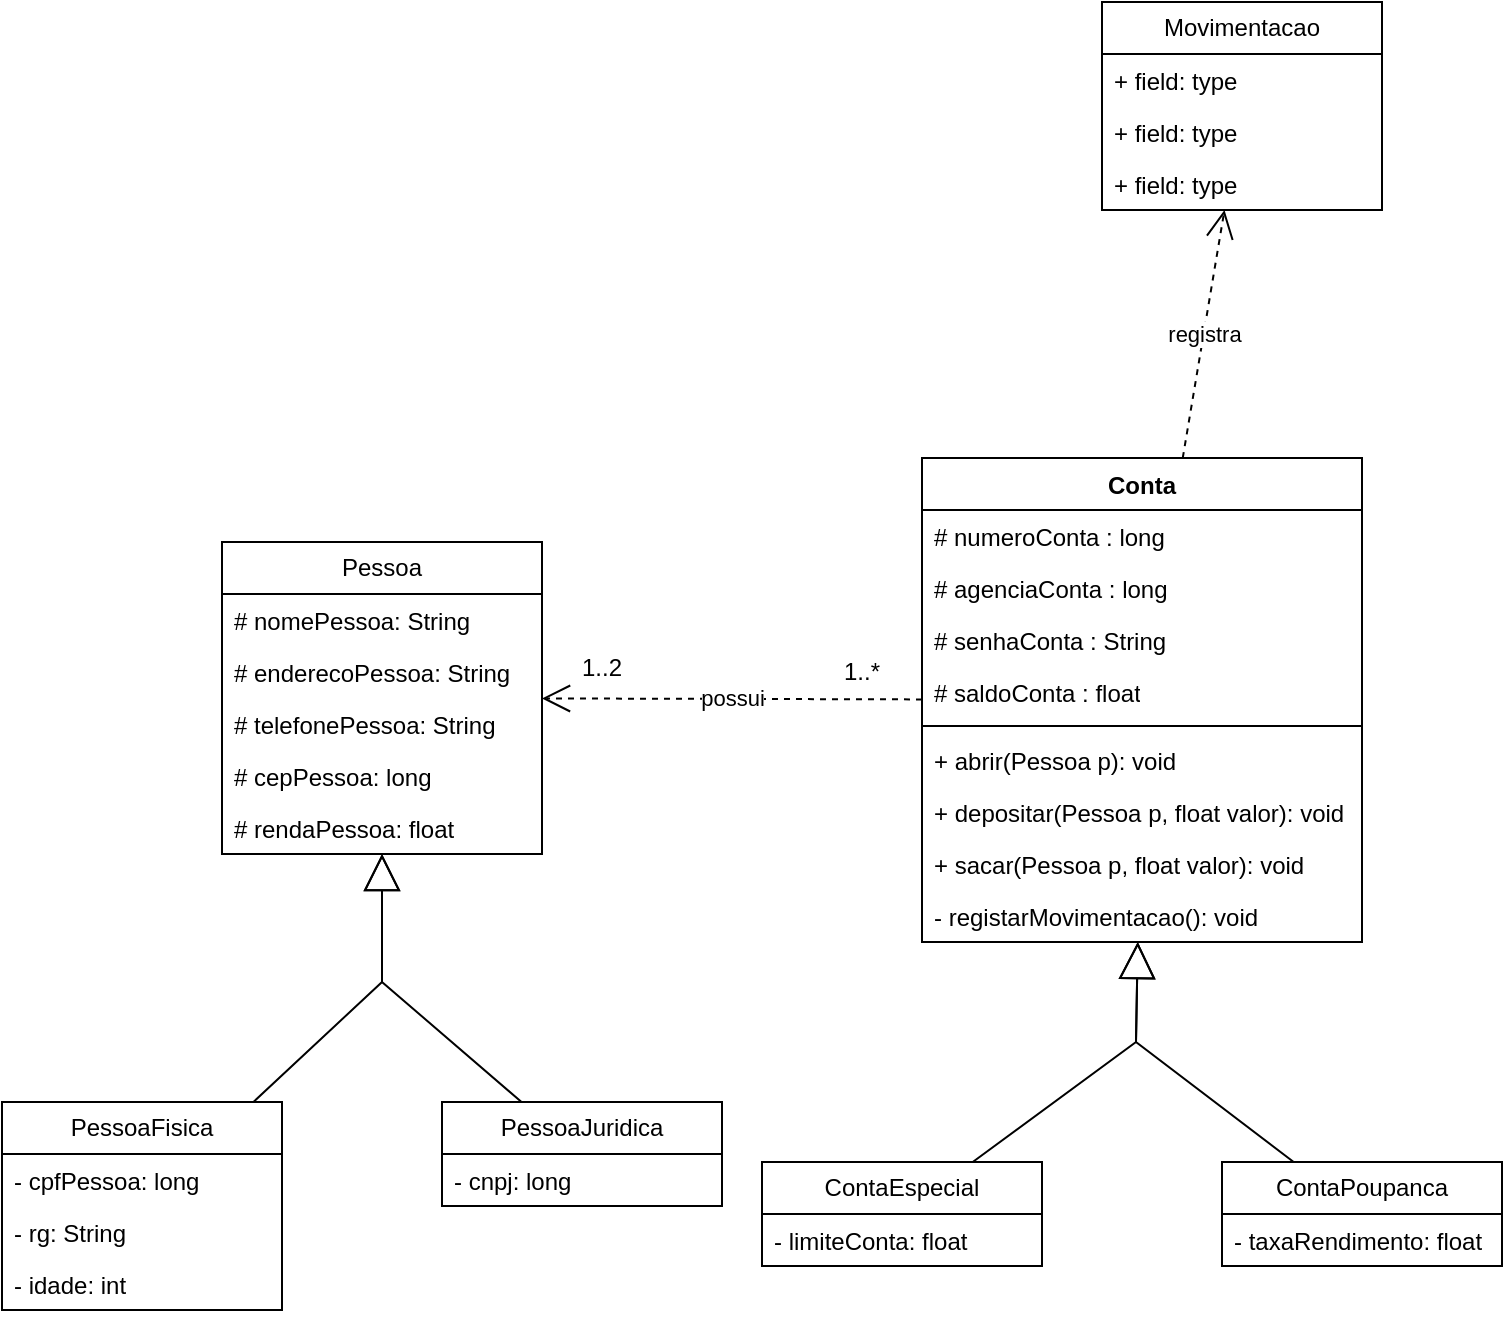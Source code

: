 <mxfile version="24.5.2" type="github">
  <diagram name="Página-1" id="VFWA_73j2h773FXtAvmm">
    <mxGraphModel dx="1674" dy="1959" grid="1" gridSize="10" guides="1" tooltips="1" connect="1" arrows="1" fold="1" page="1" pageScale="1" pageWidth="827" pageHeight="1169" math="0" shadow="0">
      <root>
        <mxCell id="0" />
        <mxCell id="1" parent="0" />
        <mxCell id="AloR8kPqKaJr0pB_M7WY-1" value="Pessoa" style="swimlane;fontStyle=0;childLayout=stackLayout;horizontal=1;startSize=26;fillColor=none;horizontalStack=0;resizeParent=1;resizeParentMax=0;resizeLast=0;collapsible=1;marginBottom=0;whiteSpace=wrap;html=1;" parent="1" vertex="1">
          <mxGeometry x="110" y="130" width="160" height="156" as="geometry">
            <mxRectangle x="10" y="230" width="80" height="30" as="alternateBounds" />
          </mxGeometry>
        </mxCell>
        <mxCell id="AloR8kPqKaJr0pB_M7WY-2" value="# nomePessoa: String" style="text;strokeColor=none;fillColor=none;align=left;verticalAlign=top;spacingLeft=4;spacingRight=4;overflow=hidden;rotatable=0;points=[[0,0.5],[1,0.5]];portConstraint=eastwest;whiteSpace=wrap;html=1;" parent="AloR8kPqKaJr0pB_M7WY-1" vertex="1">
          <mxGeometry y="26" width="160" height="26" as="geometry" />
        </mxCell>
        <mxCell id="AloR8kPqKaJr0pB_M7WY-3" value="# enderecoPessoa: String" style="text;strokeColor=none;fillColor=none;align=left;verticalAlign=top;spacingLeft=4;spacingRight=4;overflow=hidden;rotatable=0;points=[[0,0.5],[1,0.5]];portConstraint=eastwest;whiteSpace=wrap;html=1;" parent="AloR8kPqKaJr0pB_M7WY-1" vertex="1">
          <mxGeometry y="52" width="160" height="26" as="geometry" />
        </mxCell>
        <mxCell id="AloR8kPqKaJr0pB_M7WY-4" value="# telefonePessoa: String" style="text;strokeColor=none;fillColor=none;align=left;verticalAlign=top;spacingLeft=4;spacingRight=4;overflow=hidden;rotatable=0;points=[[0,0.5],[1,0.5]];portConstraint=eastwest;whiteSpace=wrap;html=1;" parent="AloR8kPqKaJr0pB_M7WY-1" vertex="1">
          <mxGeometry y="78" width="160" height="26" as="geometry" />
        </mxCell>
        <mxCell id="AloR8kPqKaJr0pB_M7WY-8" value="# cepPessoa: long" style="text;strokeColor=none;fillColor=none;align=left;verticalAlign=top;spacingLeft=4;spacingRight=4;overflow=hidden;rotatable=0;points=[[0,0.5],[1,0.5]];portConstraint=eastwest;whiteSpace=wrap;html=1;" parent="AloR8kPqKaJr0pB_M7WY-1" vertex="1">
          <mxGeometry y="104" width="160" height="26" as="geometry" />
        </mxCell>
        <mxCell id="AloR8kPqKaJr0pB_M7WY-7" value="# rendaPessoa: float" style="text;strokeColor=none;fillColor=none;align=left;verticalAlign=top;spacingLeft=4;spacingRight=4;overflow=hidden;rotatable=0;points=[[0,0.5],[1,0.5]];portConstraint=eastwest;whiteSpace=wrap;html=1;" parent="AloR8kPqKaJr0pB_M7WY-1" vertex="1">
          <mxGeometry y="130" width="160" height="26" as="geometry" />
        </mxCell>
        <mxCell id="AloR8kPqKaJr0pB_M7WY-13" value="PessoaJuridica" style="swimlane;fontStyle=0;childLayout=stackLayout;horizontal=1;startSize=26;fillColor=none;horizontalStack=0;resizeParent=1;resizeParentMax=0;resizeLast=0;collapsible=1;marginBottom=0;whiteSpace=wrap;html=1;" parent="1" vertex="1">
          <mxGeometry x="220" y="410" width="140" height="52" as="geometry" />
        </mxCell>
        <mxCell id="AloR8kPqKaJr0pB_M7WY-14" value="- cnpj: long" style="text;strokeColor=none;fillColor=none;align=left;verticalAlign=top;spacingLeft=4;spacingRight=4;overflow=hidden;rotatable=0;points=[[0,0.5],[1,0.5]];portConstraint=eastwest;whiteSpace=wrap;html=1;" parent="AloR8kPqKaJr0pB_M7WY-13" vertex="1">
          <mxGeometry y="26" width="140" height="26" as="geometry" />
        </mxCell>
        <mxCell id="AloR8kPqKaJr0pB_M7WY-17" value="PessoaFisica" style="swimlane;fontStyle=0;childLayout=stackLayout;horizontal=1;startSize=26;fillColor=none;horizontalStack=0;resizeParent=1;resizeParentMax=0;resizeLast=0;collapsible=1;marginBottom=0;whiteSpace=wrap;html=1;" parent="1" vertex="1">
          <mxGeometry y="410" width="140" height="104" as="geometry" />
        </mxCell>
        <mxCell id="AloR8kPqKaJr0pB_M7WY-18" value="- cpfPessoa: long" style="text;strokeColor=none;fillColor=none;align=left;verticalAlign=top;spacingLeft=4;spacingRight=4;overflow=hidden;rotatable=0;points=[[0,0.5],[1,0.5]];portConstraint=eastwest;whiteSpace=wrap;html=1;" parent="AloR8kPqKaJr0pB_M7WY-17" vertex="1">
          <mxGeometry y="26" width="140" height="26" as="geometry" />
        </mxCell>
        <mxCell id="AloR8kPqKaJr0pB_M7WY-19" value="- rg: String" style="text;strokeColor=none;fillColor=none;align=left;verticalAlign=top;spacingLeft=4;spacingRight=4;overflow=hidden;rotatable=0;points=[[0,0.5],[1,0.5]];portConstraint=eastwest;whiteSpace=wrap;html=1;" parent="AloR8kPqKaJr0pB_M7WY-17" vertex="1">
          <mxGeometry y="52" width="140" height="26" as="geometry" />
        </mxCell>
        <mxCell id="AloR8kPqKaJr0pB_M7WY-20" value="- idade: int" style="text;strokeColor=none;fillColor=none;align=left;verticalAlign=top;spacingLeft=4;spacingRight=4;overflow=hidden;rotatable=0;points=[[0,0.5],[1,0.5]];portConstraint=eastwest;whiteSpace=wrap;html=1;" parent="AloR8kPqKaJr0pB_M7WY-17" vertex="1">
          <mxGeometry y="78" width="140" height="26" as="geometry" />
        </mxCell>
        <mxCell id="AloR8kPqKaJr0pB_M7WY-21" value="" style="endArrow=block;endSize=16;endFill=0;html=1;rounded=0;" parent="1" source="AloR8kPqKaJr0pB_M7WY-17" target="AloR8kPqKaJr0pB_M7WY-1" edge="1">
          <mxGeometry width="160" relative="1" as="geometry">
            <mxPoint x="100" y="450" as="sourcePoint" />
            <mxPoint x="260" y="450" as="targetPoint" />
            <Array as="points">
              <mxPoint x="190" y="350" />
            </Array>
          </mxGeometry>
        </mxCell>
        <mxCell id="AloR8kPqKaJr0pB_M7WY-22" value="" style="endArrow=block;endSize=16;endFill=0;html=1;rounded=0;" parent="1" source="AloR8kPqKaJr0pB_M7WY-13" target="AloR8kPqKaJr0pB_M7WY-7" edge="1">
          <mxGeometry width="160" relative="1" as="geometry">
            <mxPoint x="300" y="280" as="sourcePoint" />
            <mxPoint x="460" y="280" as="targetPoint" />
            <Array as="points">
              <mxPoint x="190" y="350" />
            </Array>
          </mxGeometry>
        </mxCell>
        <mxCell id="_P6Zm8kJ-BQUl3ym6Ntv-1" value="Conta" style="swimlane;fontStyle=1;align=center;verticalAlign=top;childLayout=stackLayout;horizontal=1;startSize=26;horizontalStack=0;resizeParent=1;resizeParentMax=0;resizeLast=0;collapsible=1;marginBottom=0;whiteSpace=wrap;html=1;" parent="1" vertex="1">
          <mxGeometry x="460" y="88" width="220" height="242" as="geometry" />
        </mxCell>
        <mxCell id="_P6Zm8kJ-BQUl3ym6Ntv-2" value="# numeroConta : long" style="text;strokeColor=none;fillColor=none;align=left;verticalAlign=top;spacingLeft=4;spacingRight=4;overflow=hidden;rotatable=0;points=[[0,0.5],[1,0.5]];portConstraint=eastwest;whiteSpace=wrap;html=1;" parent="_P6Zm8kJ-BQUl3ym6Ntv-1" vertex="1">
          <mxGeometry y="26" width="220" height="26" as="geometry" />
        </mxCell>
        <mxCell id="_P6Zm8kJ-BQUl3ym6Ntv-5" value="# agenciaConta : long" style="text;strokeColor=none;fillColor=none;align=left;verticalAlign=top;spacingLeft=4;spacingRight=4;overflow=hidden;rotatable=0;points=[[0,0.5],[1,0.5]];portConstraint=eastwest;whiteSpace=wrap;html=1;" parent="_P6Zm8kJ-BQUl3ym6Ntv-1" vertex="1">
          <mxGeometry y="52" width="220" height="26" as="geometry" />
        </mxCell>
        <mxCell id="_P6Zm8kJ-BQUl3ym6Ntv-6" value="# senhaConta : String" style="text;strokeColor=none;fillColor=none;align=left;verticalAlign=top;spacingLeft=4;spacingRight=4;overflow=hidden;rotatable=0;points=[[0,0.5],[1,0.5]];portConstraint=eastwest;whiteSpace=wrap;html=1;" parent="_P6Zm8kJ-BQUl3ym6Ntv-1" vertex="1">
          <mxGeometry y="78" width="220" height="26" as="geometry" />
        </mxCell>
        <mxCell id="_P6Zm8kJ-BQUl3ym6Ntv-7" value="# saldoConta : float" style="text;strokeColor=none;fillColor=none;align=left;verticalAlign=top;spacingLeft=4;spacingRight=4;overflow=hidden;rotatable=0;points=[[0,0.5],[1,0.5]];portConstraint=eastwest;whiteSpace=wrap;html=1;" parent="_P6Zm8kJ-BQUl3ym6Ntv-1" vertex="1">
          <mxGeometry y="104" width="220" height="26" as="geometry" />
        </mxCell>
        <mxCell id="_P6Zm8kJ-BQUl3ym6Ntv-3" value="" style="line;strokeWidth=1;fillColor=none;align=left;verticalAlign=middle;spacingTop=-1;spacingLeft=3;spacingRight=3;rotatable=0;labelPosition=right;points=[];portConstraint=eastwest;strokeColor=inherit;" parent="_P6Zm8kJ-BQUl3ym6Ntv-1" vertex="1">
          <mxGeometry y="130" width="220" height="8" as="geometry" />
        </mxCell>
        <mxCell id="_P6Zm8kJ-BQUl3ym6Ntv-4" value="+ abrir(Pessoa p): void" style="text;strokeColor=none;fillColor=none;align=left;verticalAlign=top;spacingLeft=4;spacingRight=4;overflow=hidden;rotatable=0;points=[[0,0.5],[1,0.5]];portConstraint=eastwest;whiteSpace=wrap;html=1;" parent="_P6Zm8kJ-BQUl3ym6Ntv-1" vertex="1">
          <mxGeometry y="138" width="220" height="26" as="geometry" />
        </mxCell>
        <mxCell id="_P6Zm8kJ-BQUl3ym6Ntv-8" value="+ depositar(Pessoa p, float valor): void" style="text;strokeColor=none;fillColor=none;align=left;verticalAlign=top;spacingLeft=4;spacingRight=4;overflow=hidden;rotatable=0;points=[[0,0.5],[1,0.5]];portConstraint=eastwest;whiteSpace=wrap;html=1;" parent="_P6Zm8kJ-BQUl3ym6Ntv-1" vertex="1">
          <mxGeometry y="164" width="220" height="26" as="geometry" />
        </mxCell>
        <mxCell id="_P6Zm8kJ-BQUl3ym6Ntv-9" value="+ sacar(Pessoa p, float valor): void" style="text;strokeColor=none;fillColor=none;align=left;verticalAlign=top;spacingLeft=4;spacingRight=4;overflow=hidden;rotatable=0;points=[[0,0.5],[1,0.5]];portConstraint=eastwest;whiteSpace=wrap;html=1;" parent="_P6Zm8kJ-BQUl3ym6Ntv-1" vertex="1">
          <mxGeometry y="190" width="220" height="26" as="geometry" />
        </mxCell>
        <mxCell id="_P6Zm8kJ-BQUl3ym6Ntv-28" value="- registarMovimentacao(): void" style="text;strokeColor=none;fillColor=none;align=left;verticalAlign=top;spacingLeft=4;spacingRight=4;overflow=hidden;rotatable=0;points=[[0,0.5],[1,0.5]];portConstraint=eastwest;whiteSpace=wrap;html=1;" parent="_P6Zm8kJ-BQUl3ym6Ntv-1" vertex="1">
          <mxGeometry y="216" width="220" height="26" as="geometry" />
        </mxCell>
        <mxCell id="_P6Zm8kJ-BQUl3ym6Ntv-14" value="ContaEspecial" style="swimlane;fontStyle=0;childLayout=stackLayout;horizontal=1;startSize=26;fillColor=none;horizontalStack=0;resizeParent=1;resizeParentMax=0;resizeLast=0;collapsible=1;marginBottom=0;whiteSpace=wrap;html=1;" parent="1" vertex="1">
          <mxGeometry x="380" y="440" width="140" height="52" as="geometry" />
        </mxCell>
        <mxCell id="_P6Zm8kJ-BQUl3ym6Ntv-15" value="- limiteConta: float" style="text;strokeColor=none;fillColor=none;align=left;verticalAlign=top;spacingLeft=4;spacingRight=4;overflow=hidden;rotatable=0;points=[[0,0.5],[1,0.5]];portConstraint=eastwest;whiteSpace=wrap;html=1;" parent="_P6Zm8kJ-BQUl3ym6Ntv-14" vertex="1">
          <mxGeometry y="26" width="140" height="26" as="geometry" />
        </mxCell>
        <mxCell id="_P6Zm8kJ-BQUl3ym6Ntv-18" value="ContaPoupanca" style="swimlane;fontStyle=0;childLayout=stackLayout;horizontal=1;startSize=26;fillColor=none;horizontalStack=0;resizeParent=1;resizeParentMax=0;resizeLast=0;collapsible=1;marginBottom=0;whiteSpace=wrap;html=1;" parent="1" vertex="1">
          <mxGeometry x="610" y="440" width="140" height="52" as="geometry" />
        </mxCell>
        <mxCell id="_P6Zm8kJ-BQUl3ym6Ntv-19" value="- taxaRendimento: float" style="text;strokeColor=none;fillColor=none;align=left;verticalAlign=top;spacingLeft=4;spacingRight=4;overflow=hidden;rotatable=0;points=[[0,0.5],[1,0.5]];portConstraint=eastwest;whiteSpace=wrap;html=1;" parent="_P6Zm8kJ-BQUl3ym6Ntv-18" vertex="1">
          <mxGeometry y="26" width="140" height="26" as="geometry" />
        </mxCell>
        <mxCell id="_P6Zm8kJ-BQUl3ym6Ntv-22" value="" style="endArrow=block;endSize=16;endFill=0;html=1;rounded=0;" parent="1" source="_P6Zm8kJ-BQUl3ym6Ntv-14" target="_P6Zm8kJ-BQUl3ym6Ntv-1" edge="1">
          <mxGeometry width="160" relative="1" as="geometry">
            <mxPoint x="503" y="440" as="sourcePoint" />
            <mxPoint x="567" y="316" as="targetPoint" />
            <Array as="points">
              <mxPoint x="567" y="380" />
            </Array>
          </mxGeometry>
        </mxCell>
        <mxCell id="_P6Zm8kJ-BQUl3ym6Ntv-23" value="" style="endArrow=block;endSize=16;endFill=0;html=1;rounded=0;" parent="1" source="_P6Zm8kJ-BQUl3ym6Ntv-18" target="_P6Zm8kJ-BQUl3ym6Ntv-1" edge="1">
          <mxGeometry width="160" relative="1" as="geometry">
            <mxPoint x="627.536" y="440" as="sourcePoint" />
            <mxPoint x="568.116" y="316" as="targetPoint" />
            <Array as="points">
              <mxPoint x="567" y="380" />
            </Array>
          </mxGeometry>
        </mxCell>
        <mxCell id="_P6Zm8kJ-BQUl3ym6Ntv-25" value="possui" style="endArrow=open;endSize=12;dashed=1;html=1;rounded=0;" parent="1" source="_P6Zm8kJ-BQUl3ym6Ntv-1" target="AloR8kPqKaJr0pB_M7WY-1" edge="1">
          <mxGeometry width="160" relative="1" as="geometry">
            <mxPoint x="390" y="270" as="sourcePoint" />
            <mxPoint x="852" y="140" as="targetPoint" />
          </mxGeometry>
        </mxCell>
        <mxCell id="_P6Zm8kJ-BQUl3ym6Ntv-26" value="1..2" style="text;html=1;align=center;verticalAlign=middle;whiteSpace=wrap;rounded=0;" parent="1" vertex="1">
          <mxGeometry x="270" y="178" width="60" height="30" as="geometry" />
        </mxCell>
        <mxCell id="_P6Zm8kJ-BQUl3ym6Ntv-27" value="1..*" style="text;html=1;align=center;verticalAlign=middle;whiteSpace=wrap;rounded=0;" parent="1" vertex="1">
          <mxGeometry x="400" y="180" width="60" height="30" as="geometry" />
        </mxCell>
        <mxCell id="_P6Zm8kJ-BQUl3ym6Ntv-29" value="Movimentacao" style="swimlane;fontStyle=0;childLayout=stackLayout;horizontal=1;startSize=26;fillColor=none;horizontalStack=0;resizeParent=1;resizeParentMax=0;resizeLast=0;collapsible=1;marginBottom=0;whiteSpace=wrap;html=1;" parent="1" vertex="1">
          <mxGeometry x="550" y="-140" width="140" height="104" as="geometry" />
        </mxCell>
        <mxCell id="_P6Zm8kJ-BQUl3ym6Ntv-30" value="+ field: type" style="text;strokeColor=none;fillColor=none;align=left;verticalAlign=top;spacingLeft=4;spacingRight=4;overflow=hidden;rotatable=0;points=[[0,0.5],[1,0.5]];portConstraint=eastwest;whiteSpace=wrap;html=1;" parent="_P6Zm8kJ-BQUl3ym6Ntv-29" vertex="1">
          <mxGeometry y="26" width="140" height="26" as="geometry" />
        </mxCell>
        <mxCell id="_P6Zm8kJ-BQUl3ym6Ntv-31" value="+ field: type" style="text;strokeColor=none;fillColor=none;align=left;verticalAlign=top;spacingLeft=4;spacingRight=4;overflow=hidden;rotatable=0;points=[[0,0.5],[1,0.5]];portConstraint=eastwest;whiteSpace=wrap;html=1;" parent="_P6Zm8kJ-BQUl3ym6Ntv-29" vertex="1">
          <mxGeometry y="52" width="140" height="26" as="geometry" />
        </mxCell>
        <mxCell id="_P6Zm8kJ-BQUl3ym6Ntv-32" value="+ field: type" style="text;strokeColor=none;fillColor=none;align=left;verticalAlign=top;spacingLeft=4;spacingRight=4;overflow=hidden;rotatable=0;points=[[0,0.5],[1,0.5]];portConstraint=eastwest;whiteSpace=wrap;html=1;" parent="_P6Zm8kJ-BQUl3ym6Ntv-29" vertex="1">
          <mxGeometry y="78" width="140" height="26" as="geometry" />
        </mxCell>
        <mxCell id="_P6Zm8kJ-BQUl3ym6Ntv-33" value="registra" style="endArrow=open;endSize=12;dashed=1;html=1;rounded=0;" parent="1" source="_P6Zm8kJ-BQUl3ym6Ntv-1" target="_P6Zm8kJ-BQUl3ym6Ntv-29" edge="1">
          <mxGeometry width="160" relative="1" as="geometry">
            <mxPoint x="440" y="40" as="sourcePoint" />
            <mxPoint x="600" y="40" as="targetPoint" />
          </mxGeometry>
        </mxCell>
      </root>
    </mxGraphModel>
  </diagram>
</mxfile>
